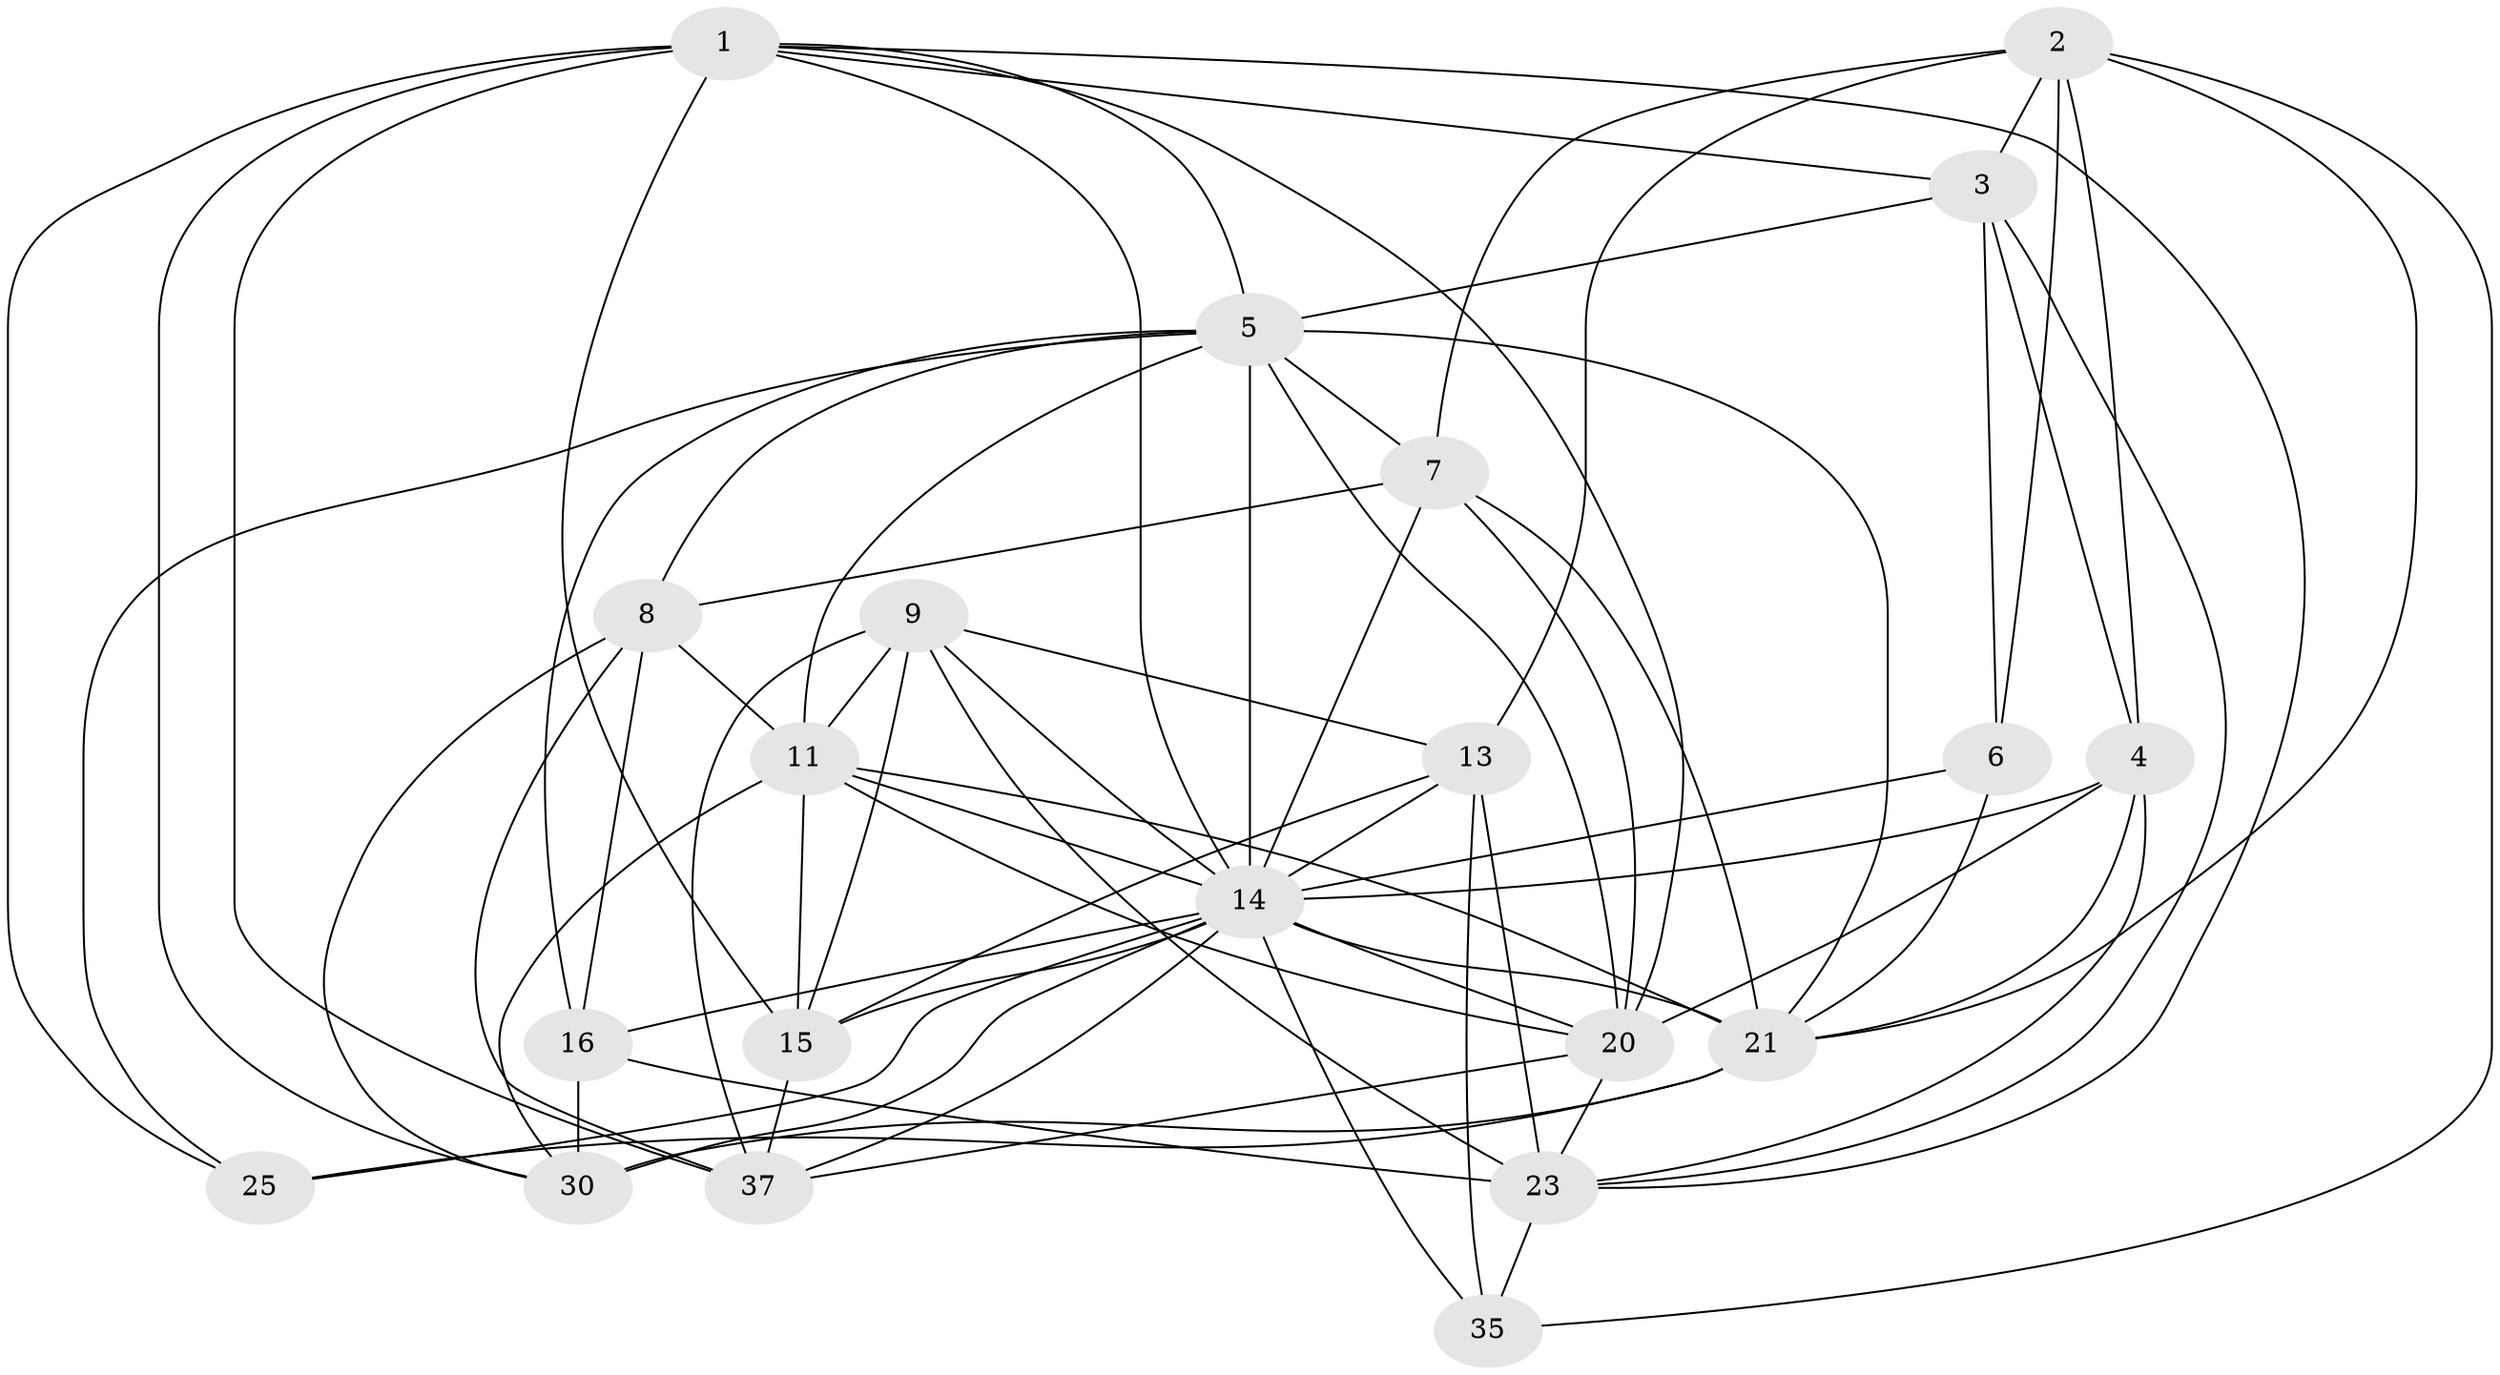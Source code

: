 // original degree distribution, {4: 1.0}
// Generated by graph-tools (version 1.1) at 2025/20/03/04/25 18:20:47]
// undirected, 21 vertices, 73 edges
graph export_dot {
graph [start="1"]
  node [color=gray90,style=filled];
  1 [super="+62+41"];
  2 [super="+31"];
  3 [super="+17"];
  4 [super="+46"];
  5 [super="+18+33"];
  6 [super="+32"];
  7 [super="+29"];
  8 [super="+19"];
  9 [super="+28+43+10"];
  11 [super="+65+39+12+27"];
  13 [super="+60+22+49"];
  14 [super="+48+45+64"];
  15 [super="+26+59+67"];
  16 [super="+69+34"];
  20 [super="+47"];
  21 [super="+73+38"];
  23 [super="+24+66+40"];
  25;
  30 [super="+71+63"];
  35;
  37 [super="+70+44"];
  1 -- 5;
  1 -- 25;
  1 -- 23;
  1 -- 30;
  1 -- 3;
  1 -- 20;
  1 -- 15 [weight=2];
  1 -- 14;
  1 -- 37;
  2 -- 7;
  2 -- 13 [weight=2];
  2 -- 21;
  2 -- 3;
  2 -- 4;
  2 -- 35;
  2 -- 6;
  3 -- 23;
  3 -- 4;
  3 -- 5;
  3 -- 6;
  4 -- 23;
  4 -- 20;
  4 -- 21;
  4 -- 14;
  5 -- 16 [weight=3];
  5 -- 21;
  5 -- 14;
  5 -- 20;
  5 -- 7;
  5 -- 8;
  5 -- 25;
  5 -- 11;
  6 -- 14 [weight=3];
  6 -- 21;
  7 -- 8;
  7 -- 14;
  7 -- 20;
  7 -- 21;
  8 -- 16;
  8 -- 37;
  8 -- 30;
  8 -- 11;
  9 -- 11 [weight=3];
  9 -- 23 [weight=2];
  9 -- 15 [weight=2];
  9 -- 37 [weight=2];
  9 -- 13 [weight=2];
  9 -- 14;
  11 -- 21 [weight=3];
  11 -- 15;
  11 -- 20;
  11 -- 14;
  11 -- 30;
  13 -- 35;
  13 -- 15 [weight=2];
  13 -- 23 [weight=2];
  13 -- 14;
  14 -- 30;
  14 -- 20;
  14 -- 35;
  14 -- 37 [weight=2];
  14 -- 15 [weight=2];
  14 -- 16;
  14 -- 21;
  14 -- 25;
  15 -- 37;
  16 -- 30 [weight=2];
  16 -- 23;
  20 -- 23;
  20 -- 37;
  21 -- 30 [weight=2];
  21 -- 25;
  23 -- 35;
}
